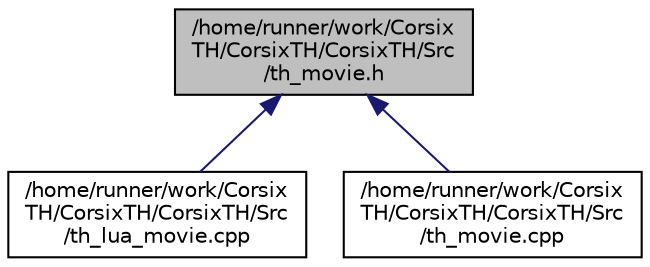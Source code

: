 digraph "/home/runner/work/CorsixTH/CorsixTH/CorsixTH/Src/th_movie.h"
{
 // LATEX_PDF_SIZE
  edge [fontname="Helvetica",fontsize="10",labelfontname="Helvetica",labelfontsize="10"];
  node [fontname="Helvetica",fontsize="10",shape=record];
  Node1 [label="/home/runner/work/Corsix\lTH/CorsixTH/CorsixTH/Src\l/th_movie.h",height=0.2,width=0.4,color="black", fillcolor="grey75", style="filled", fontcolor="black",tooltip=" "];
  Node1 -> Node2 [dir="back",color="midnightblue",fontsize="10",style="solid",fontname="Helvetica"];
  Node2 [label="/home/runner/work/Corsix\lTH/CorsixTH/CorsixTH/Src\l/th_lua_movie.cpp",height=0.2,width=0.4,color="black", fillcolor="white", style="filled",URL="$th__lua__movie_8cpp.html",tooltip=" "];
  Node1 -> Node3 [dir="back",color="midnightblue",fontsize="10",style="solid",fontname="Helvetica"];
  Node3 [label="/home/runner/work/Corsix\lTH/CorsixTH/CorsixTH/Src\l/th_movie.cpp",height=0.2,width=0.4,color="black", fillcolor="white", style="filled",URL="$th__movie_8cpp.html",tooltip=" "];
}
